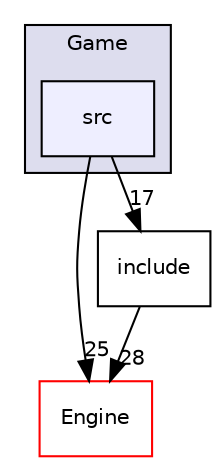 digraph "Game/src" {
  compound=true
  node [ fontsize="10", fontname="Helvetica"];
  edge [ labelfontsize="10", labelfontname="Helvetica"];
  subgraph clusterdir_c33286056d2acf479cd8641ef845fec1 {
    graph [ bgcolor="#ddddee", pencolor="black", label="Game" fontname="Helvetica", fontsize="10", URL="dir_c33286056d2acf479cd8641ef845fec1.html"]
  dir_d858f423bf5825f9a3db826b6a54a3cc [shape=box, label="src", style="filled", fillcolor="#eeeeff", pencolor="black", URL="dir_d858f423bf5825f9a3db826b6a54a3cc.html"];
  }
  dir_0b6ee6e7e9547e675db4add2e5de97da [shape=box label="Engine" fillcolor="white" style="filled" color="red" URL="dir_0b6ee6e7e9547e675db4add2e5de97da.html"];
  dir_a56613a6b795b5624452287469afc550 [shape=box label="include" URL="dir_a56613a6b795b5624452287469afc550.html"];
  dir_d858f423bf5825f9a3db826b6a54a3cc->dir_0b6ee6e7e9547e675db4add2e5de97da [headlabel="25", labeldistance=1.5 headhref="dir_000005_000000.html"];
  dir_d858f423bf5825f9a3db826b6a54a3cc->dir_a56613a6b795b5624452287469afc550 [headlabel="17", labeldistance=1.5 headhref="dir_000005_000004.html"];
  dir_a56613a6b795b5624452287469afc550->dir_0b6ee6e7e9547e675db4add2e5de97da [headlabel="28", labeldistance=1.5 headhref="dir_000004_000000.html"];
}
